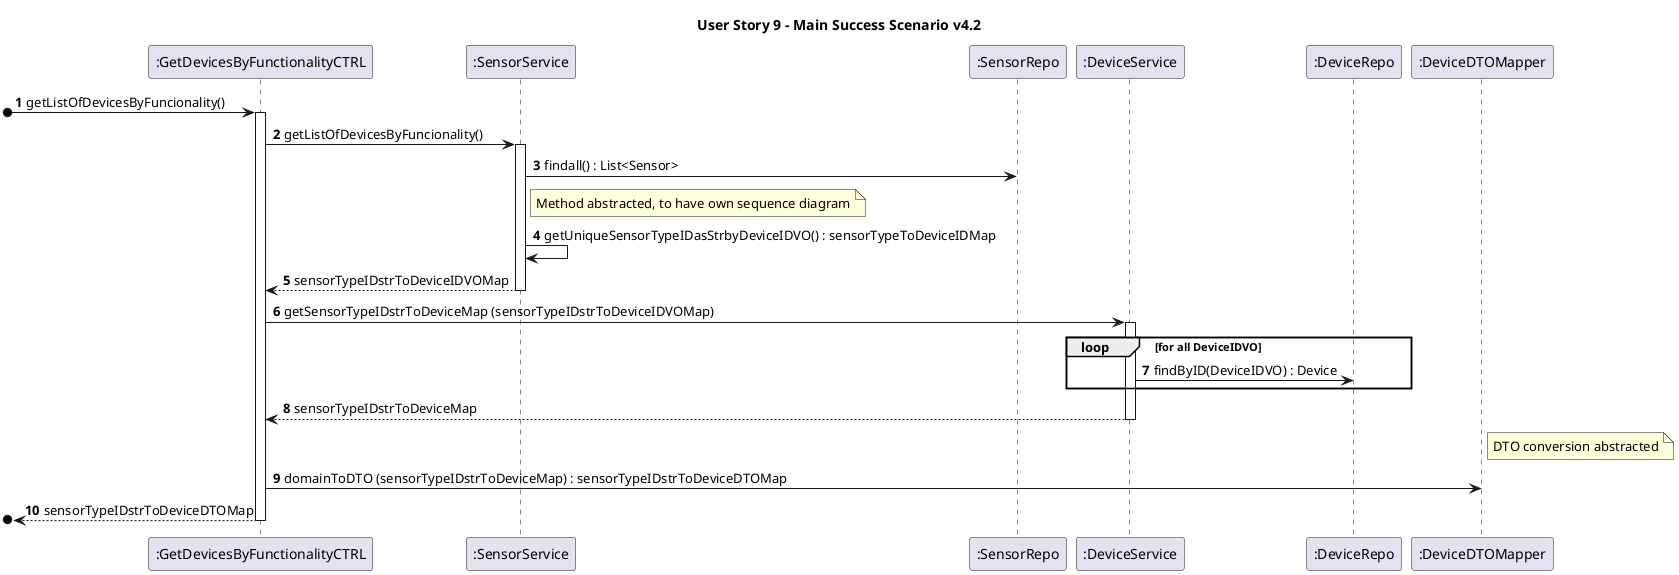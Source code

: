 @startuml

title User Story 9 - Main Success Scenario v4.2

autonumber

participant ":GetDevicesByFunctionalityCTRL" as C
participant ":SensorService" as SS
participant ":SensorRepo" as SR
participant ":DeviceService" as DS
participant ":DeviceRepo" as DR
participant ":DeviceDTOMapper" as DM

'1
    [o-> C : getListOfDevicesByFuncionality()
    activate C

    C -> SS : getListOfDevicesByFuncionality()
    activate SS

    SS -> SR : findall() : List<Sensor>

note right of SS: Method abstracted, to have own sequence diagram
    SS -> SS : getUniqueSensorTypeIDasStrbyDeviceIDVO() : sensorTypeToDeviceIDMap

    SS --> C : sensorTypeIDstrToDeviceIDVOMap
    deactivate SS

    C -> DS : getSensorTypeIDstrToDeviceMap (sensorTypeIDstrToDeviceIDVOMap)
    activate DS
loop for all DeviceIDVO
    DS -> DR : findByID(DeviceIDVO) : Device
end loop

    DS --> C : sensorTypeIDstrToDeviceMap
    deactivate DS
note right of DM: DTO conversion abstracted
    C -> DM : domainToDTO (sensorTypeIDstrToDeviceMap) : sensorTypeIDstrToDeviceDTOMap
    [o<-- C : sensorTypeIDstrToDeviceDTOMap
    deactivate C



@enduml